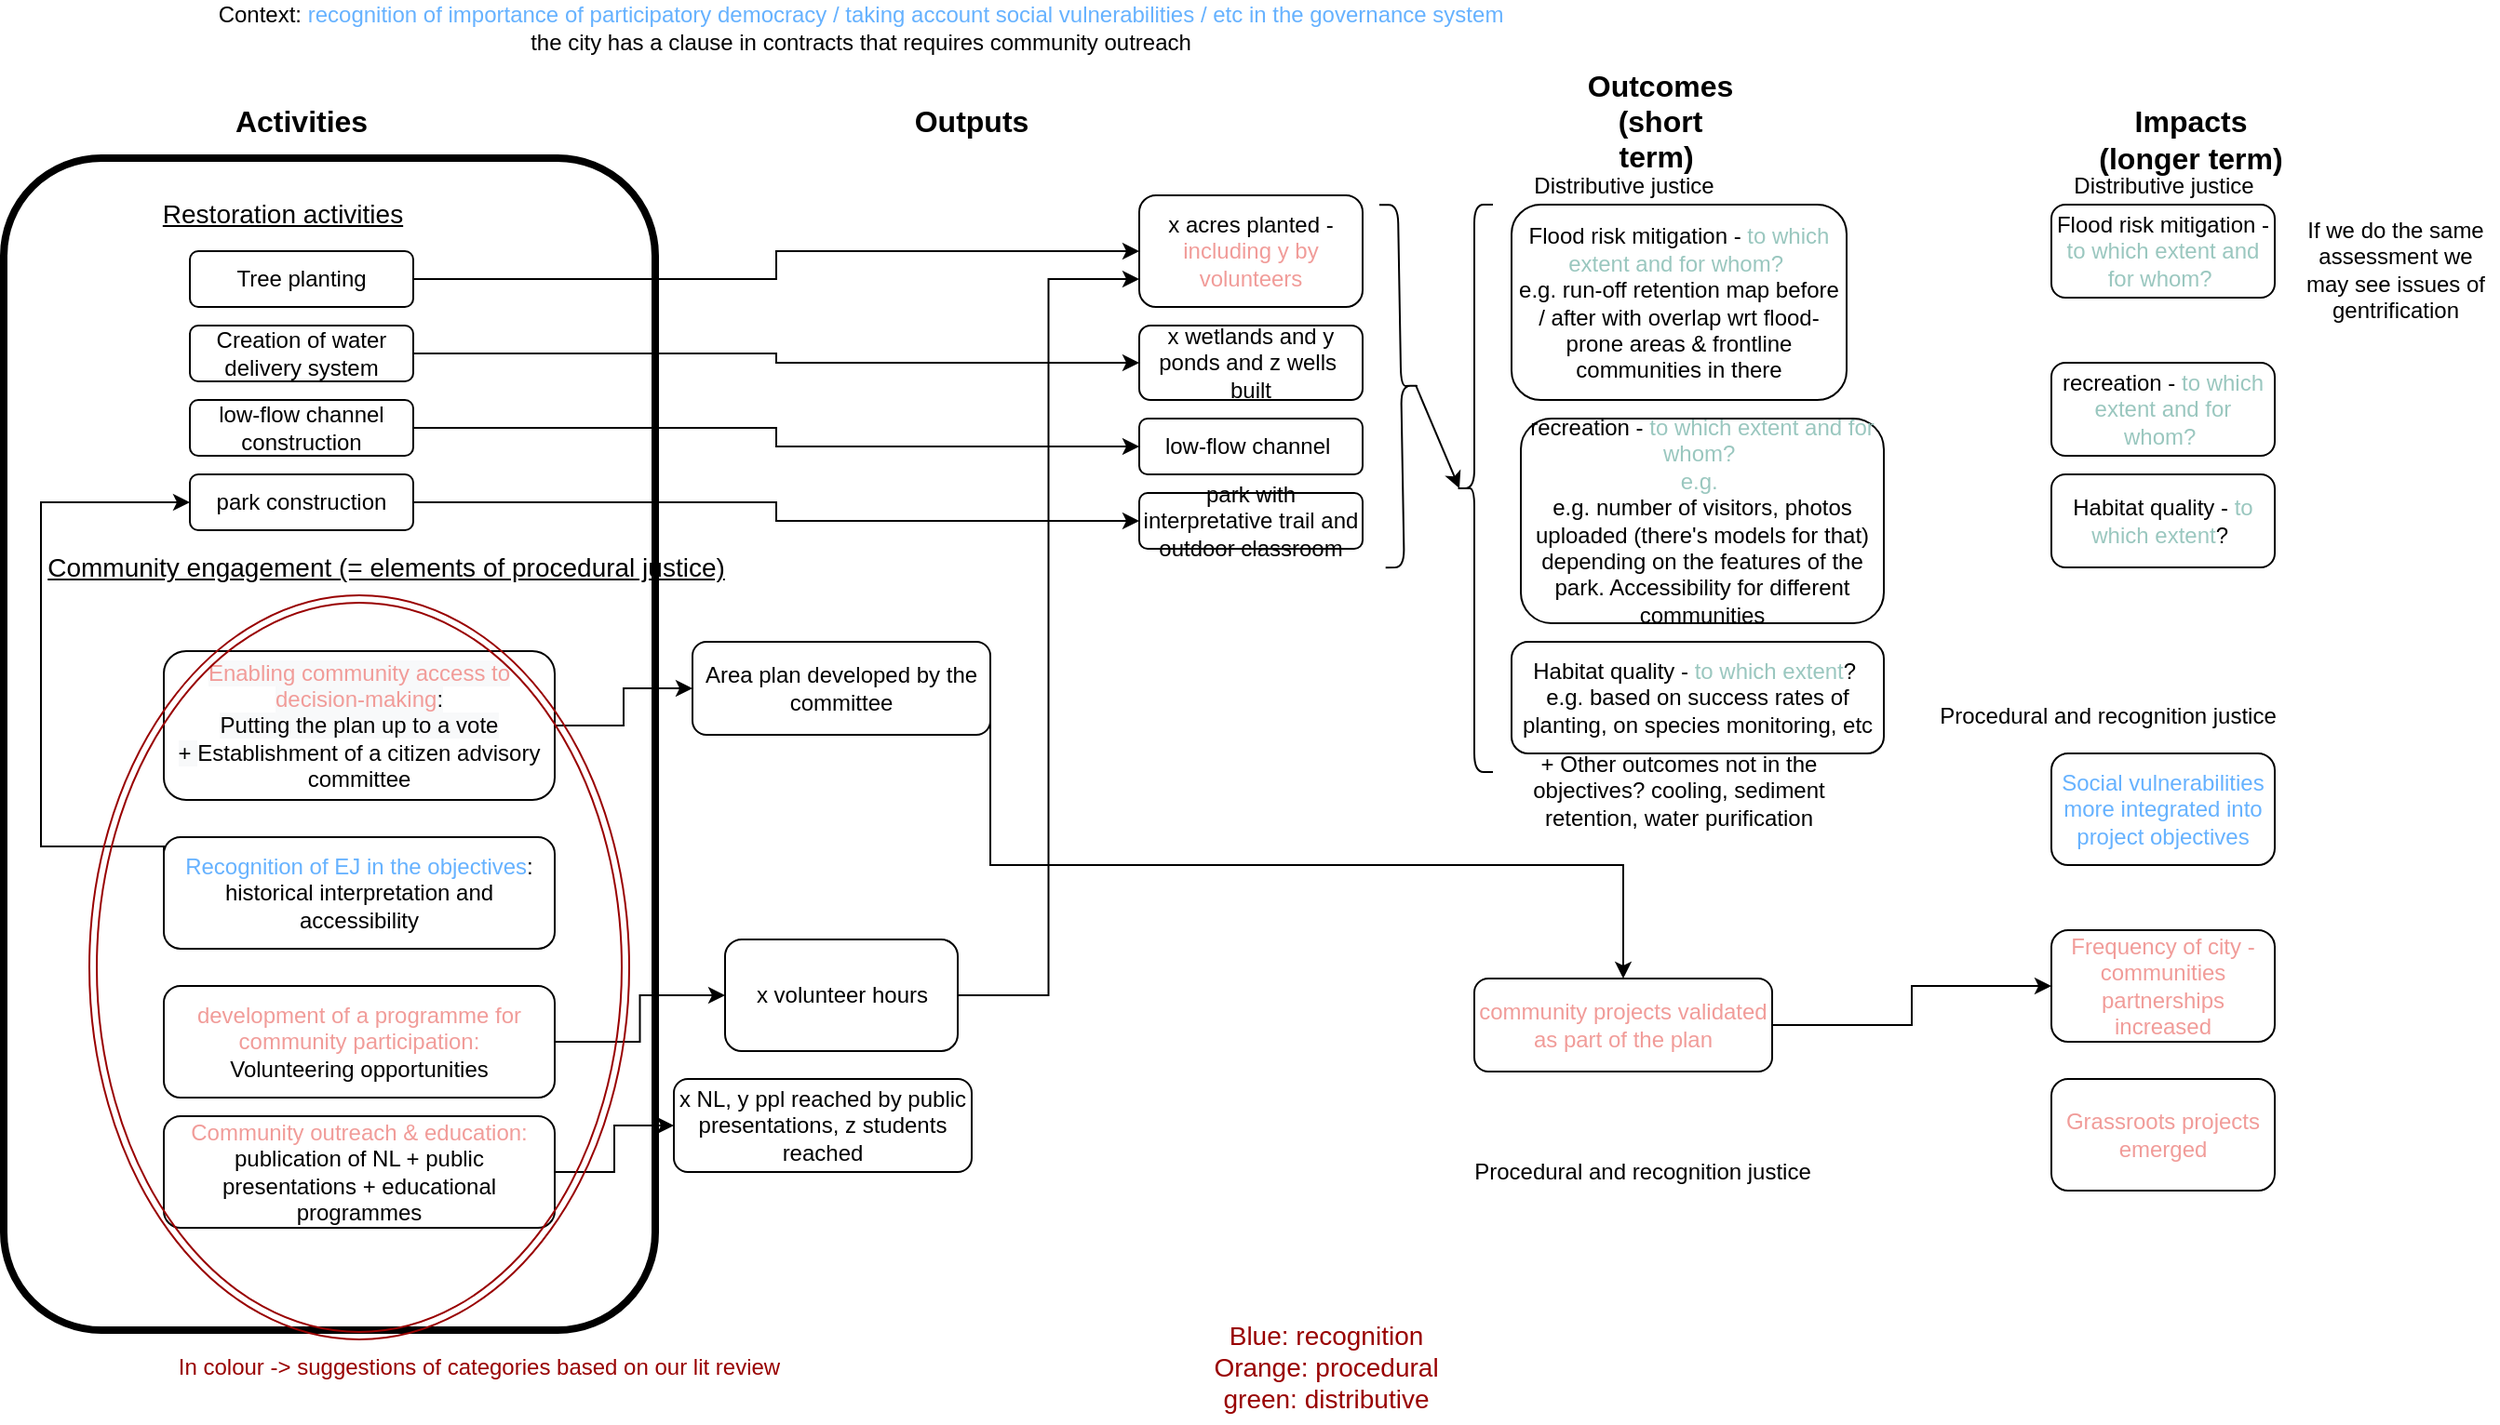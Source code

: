 <mxfile version="13.6.6" type="github">
  <diagram id="vgA6iTGPaxQfXKOa6rfH" name="Page-1">
    <mxGraphModel dx="1576" dy="968" grid="1" gridSize="10" guides="1" tooltips="1" connect="1" arrows="1" fold="1" page="1" pageScale="1" pageWidth="1654" pageHeight="2336" math="0" shadow="0">
      <root>
        <mxCell id="0" />
        <mxCell id="1" parent="0" />
        <mxCell id="vsAwOf1phoWgkUj9JQo5-4" value="" style="rounded=1;whiteSpace=wrap;html=1;fontSize=16;fillColor=none;strokeWidth=4;" vertex="1" parent="1">
          <mxGeometry x="20" y="110" width="350" height="630" as="geometry" />
        </mxCell>
        <mxCell id="OVi4SH4In0DBITWxW0jp-1" value="Activities" style="text;html=1;strokeColor=none;fillColor=none;align=center;verticalAlign=middle;whiteSpace=wrap;rounded=0;fontSize=16;fontStyle=1" parent="1" vertex="1">
          <mxGeometry x="160" y="80" width="40" height="20" as="geometry" />
        </mxCell>
        <mxCell id="OVi4SH4In0DBITWxW0jp-23" style="edgeStyle=orthogonalEdgeStyle;rounded=0;orthogonalLoop=1;jettySize=auto;html=1;exitX=1;exitY=0.5;exitDx=0;exitDy=0;" parent="1" source="OVi4SH4In0DBITWxW0jp-2" target="OVi4SH4In0DBITWxW0jp-16" edge="1">
          <mxGeometry relative="1" as="geometry" />
        </mxCell>
        <mxCell id="OVi4SH4In0DBITWxW0jp-2" value="Tree planting" style="rounded=1;whiteSpace=wrap;html=1;" parent="1" vertex="1">
          <mxGeometry x="120" y="160" width="120" height="30" as="geometry" />
        </mxCell>
        <mxCell id="OVi4SH4In0DBITWxW0jp-3" value="&lt;font style=&quot;font-size: 14px&quot;&gt;&lt;u&gt;Restoration activities&lt;/u&gt;&lt;/font&gt;" style="text;html=1;strokeColor=none;fillColor=none;align=center;verticalAlign=middle;whiteSpace=wrap;rounded=0;" parent="1" vertex="1">
          <mxGeometry x="100" y="130" width="140" height="20" as="geometry" />
        </mxCell>
        <mxCell id="OVi4SH4In0DBITWxW0jp-38" style="edgeStyle=orthogonalEdgeStyle;rounded=0;orthogonalLoop=1;jettySize=auto;html=1;exitX=1;exitY=0.5;exitDx=0;exitDy=0;entryX=0;entryY=0.5;entryDx=0;entryDy=0;" parent="1" source="OVi4SH4In0DBITWxW0jp-4" target="OVi4SH4In0DBITWxW0jp-17" edge="1">
          <mxGeometry relative="1" as="geometry" />
        </mxCell>
        <mxCell id="OVi4SH4In0DBITWxW0jp-4" value="Creation of water delivery system" style="rounded=1;whiteSpace=wrap;html=1;" parent="1" vertex="1">
          <mxGeometry x="120" y="200" width="120" height="30" as="geometry" />
        </mxCell>
        <mxCell id="OVi4SH4In0DBITWxW0jp-36" style="edgeStyle=orthogonalEdgeStyle;rounded=0;orthogonalLoop=1;jettySize=auto;html=1;exitX=1;exitY=0.5;exitDx=0;exitDy=0;entryX=0;entryY=0.5;entryDx=0;entryDy=0;" parent="1" source="OVi4SH4In0DBITWxW0jp-5" target="OVi4SH4In0DBITWxW0jp-18" edge="1">
          <mxGeometry relative="1" as="geometry" />
        </mxCell>
        <mxCell id="OVi4SH4In0DBITWxW0jp-5" value="low-flow channel construction" style="rounded=1;whiteSpace=wrap;html=1;" parent="1" vertex="1">
          <mxGeometry x="120" y="240" width="120" height="30" as="geometry" />
        </mxCell>
        <mxCell id="OVi4SH4In0DBITWxW0jp-34" style="edgeStyle=orthogonalEdgeStyle;rounded=0;orthogonalLoop=1;jettySize=auto;html=1;exitX=1;exitY=0.5;exitDx=0;exitDy=0;" parent="1" source="OVi4SH4In0DBITWxW0jp-6" target="OVi4SH4In0DBITWxW0jp-19" edge="1">
          <mxGeometry relative="1" as="geometry" />
        </mxCell>
        <mxCell id="OVi4SH4In0DBITWxW0jp-6" value="park construction" style="rounded=1;whiteSpace=wrap;html=1;" parent="1" vertex="1">
          <mxGeometry x="120" y="280" width="120" height="30" as="geometry" />
        </mxCell>
        <mxCell id="OVi4SH4In0DBITWxW0jp-7" value="Community engagement (= elements of procedural justice)" style="text;html=1;align=center;verticalAlign=middle;resizable=0;points=[];autosize=1;fontSize=14;fontStyle=4" parent="1" vertex="1">
          <mxGeometry x="35" y="320" width="380" height="20" as="geometry" />
        </mxCell>
        <mxCell id="OVi4SH4In0DBITWxW0jp-25" style="edgeStyle=orthogonalEdgeStyle;rounded=0;orthogonalLoop=1;jettySize=auto;html=1;exitX=1;exitY=0.5;exitDx=0;exitDy=0;entryX=0;entryY=0.5;entryDx=0;entryDy=0;" parent="1" source="OVi4SH4In0DBITWxW0jp-10" target="OVi4SH4In0DBITWxW0jp-20" edge="1">
          <mxGeometry relative="1" as="geometry" />
        </mxCell>
        <mxCell id="OVi4SH4In0DBITWxW0jp-10" value="&lt;span style=&quot;font-family: &amp;#34;helvetica&amp;#34; ; font-size: 12px ; font-style: normal ; font-weight: 400 ; letter-spacing: normal ; text-align: center ; text-indent: 0px ; text-transform: none ; word-spacing: 0px ; background-color: rgb(248 , 249 , 250) ; display: inline ; float: none&quot;&gt;&lt;font color=&quot;#f19c99&quot;&gt;Enabling community access to decision-making&lt;/font&gt;&lt;/span&gt;&lt;span style=&quot;color: rgb(0 , 0 , 0) ; font-family: &amp;#34;helvetica&amp;#34; ; font-size: 12px ; font-style: normal ; font-weight: 400 ; letter-spacing: normal ; text-align: center ; text-indent: 0px ; text-transform: none ; word-spacing: 0px ; background-color: rgb(248 , 249 , 250) ; display: inline ; float: none&quot;&gt;: &lt;br&gt;Putting the plan up to a vote +&amp;nbsp;&lt;/span&gt;Establishment of a citizen advisory committee" style="rounded=1;whiteSpace=wrap;html=1;" parent="1" vertex="1">
          <mxGeometry x="106" y="375" width="210" height="80" as="geometry" />
        </mxCell>
        <mxCell id="OVi4SH4In0DBITWxW0jp-31" style="edgeStyle=orthogonalEdgeStyle;rounded=0;orthogonalLoop=1;jettySize=auto;html=1;exitX=0;exitY=0.5;exitDx=0;exitDy=0;entryX=0;entryY=0.5;entryDx=0;entryDy=0;" parent="1" source="OVi4SH4In0DBITWxW0jp-11" target="OVi4SH4In0DBITWxW0jp-6" edge="1">
          <mxGeometry relative="1" as="geometry">
            <Array as="points">
              <mxPoint x="106" y="480" />
              <mxPoint x="40" y="480" />
              <mxPoint x="40" y="295" />
            </Array>
          </mxGeometry>
        </mxCell>
        <mxCell id="OVi4SH4In0DBITWxW0jp-11" value="&lt;font color=&quot;#66b2ff&quot;&gt;Recognition of EJ in the objectives&lt;/font&gt;: historical interpretation and accessibility" style="rounded=1;whiteSpace=wrap;html=1;" parent="1" vertex="1">
          <mxGeometry x="106" y="475" width="210" height="60" as="geometry" />
        </mxCell>
        <mxCell id="OVi4SH4In0DBITWxW0jp-30" style="edgeStyle=orthogonalEdgeStyle;rounded=0;orthogonalLoop=1;jettySize=auto;html=1;exitX=1;exitY=0.5;exitDx=0;exitDy=0;" parent="1" source="OVi4SH4In0DBITWxW0jp-13" target="OVi4SH4In0DBITWxW0jp-27" edge="1">
          <mxGeometry relative="1" as="geometry" />
        </mxCell>
        <mxCell id="OVi4SH4In0DBITWxW0jp-13" value="&lt;font color=&quot;#f19c99&quot;&gt;development of a programme for community participation:&lt;/font&gt;&lt;br&gt;Volunteering opportunities" style="rounded=1;whiteSpace=wrap;html=1;" parent="1" vertex="1">
          <mxGeometry x="106" y="555" width="210" height="60" as="geometry" />
        </mxCell>
        <mxCell id="OVi4SH4In0DBITWxW0jp-26" style="edgeStyle=orthogonalEdgeStyle;rounded=0;orthogonalLoop=1;jettySize=auto;html=1;exitX=1;exitY=0.5;exitDx=0;exitDy=0;entryX=0;entryY=0.5;entryDx=0;entryDy=0;" parent="1" source="OVi4SH4In0DBITWxW0jp-14" target="OVi4SH4In0DBITWxW0jp-21" edge="1">
          <mxGeometry relative="1" as="geometry" />
        </mxCell>
        <mxCell id="OVi4SH4In0DBITWxW0jp-14" value="&lt;font color=&quot;#f19c99&quot;&gt;Community outreach &amp;amp; education:&lt;/font&gt;&lt;br&gt;publication of NL + public presentations + educational programmes" style="rounded=1;whiteSpace=wrap;html=1;" parent="1" vertex="1">
          <mxGeometry x="106" y="625" width="210" height="60" as="geometry" />
        </mxCell>
        <mxCell id="OVi4SH4In0DBITWxW0jp-15" value="Outputs" style="text;html=1;strokeColor=none;fillColor=none;align=center;verticalAlign=middle;whiteSpace=wrap;rounded=0;fontSize=16;fontStyle=1" parent="1" vertex="1">
          <mxGeometry x="520" y="80" width="40" height="20" as="geometry" />
        </mxCell>
        <mxCell id="OVi4SH4In0DBITWxW0jp-16" value="x acres planted - &lt;font color=&quot;#f19c99&quot;&gt;including y by volunteers&lt;/font&gt;" style="rounded=1;whiteSpace=wrap;html=1;" parent="1" vertex="1">
          <mxGeometry x="630" y="130" width="120" height="60" as="geometry" />
        </mxCell>
        <mxCell id="OVi4SH4In0DBITWxW0jp-17" value="x wetlands and y ponds and z wells&amp;nbsp; built" style="rounded=1;whiteSpace=wrap;html=1;" parent="1" vertex="1">
          <mxGeometry x="630" y="200" width="120" height="40" as="geometry" />
        </mxCell>
        <mxCell id="OVi4SH4In0DBITWxW0jp-18" value="low-flow channel&amp;nbsp;" style="rounded=1;whiteSpace=wrap;html=1;" parent="1" vertex="1">
          <mxGeometry x="630" y="250" width="120" height="30" as="geometry" />
        </mxCell>
        <mxCell id="OVi4SH4In0DBITWxW0jp-19" value="park with interpretative trail and outdoor classroom" style="rounded=1;whiteSpace=wrap;html=1;" parent="1" vertex="1">
          <mxGeometry x="630" y="290" width="120" height="30" as="geometry" />
        </mxCell>
        <mxCell id="OVi4SH4In0DBITWxW0jp-46" style="edgeStyle=orthogonalEdgeStyle;rounded=0;orthogonalLoop=1;jettySize=auto;html=1;exitX=1;exitY=0.5;exitDx=0;exitDy=0;" parent="1" source="OVi4SH4In0DBITWxW0jp-20" target="OVi4SH4In0DBITWxW0jp-45" edge="1">
          <mxGeometry relative="1" as="geometry">
            <Array as="points">
              <mxPoint x="550" y="490" />
              <mxPoint x="890" y="490" />
            </Array>
          </mxGeometry>
        </mxCell>
        <mxCell id="OVi4SH4In0DBITWxW0jp-20" value="Area plan developed by the committee" style="rounded=1;whiteSpace=wrap;html=1;" parent="1" vertex="1">
          <mxGeometry x="390" y="370" width="160" height="50" as="geometry" />
        </mxCell>
        <mxCell id="OVi4SH4In0DBITWxW0jp-21" value="x NL, y ppl reached by public presentations, z students reached" style="rounded=1;whiteSpace=wrap;html=1;" parent="1" vertex="1">
          <mxGeometry x="380" y="605" width="160" height="50" as="geometry" />
        </mxCell>
        <mxCell id="OVi4SH4In0DBITWxW0jp-28" style="edgeStyle=orthogonalEdgeStyle;rounded=0;orthogonalLoop=1;jettySize=auto;html=1;exitX=1;exitY=0.5;exitDx=0;exitDy=0;entryX=0;entryY=0.75;entryDx=0;entryDy=0;" parent="1" source="OVi4SH4In0DBITWxW0jp-27" target="OVi4SH4In0DBITWxW0jp-16" edge="1">
          <mxGeometry relative="1" as="geometry" />
        </mxCell>
        <mxCell id="OVi4SH4In0DBITWxW0jp-27" value="x volunteer hours" style="rounded=1;whiteSpace=wrap;html=1;" parent="1" vertex="1">
          <mxGeometry x="407.5" y="530" width="125" height="60" as="geometry" />
        </mxCell>
        <mxCell id="OVi4SH4In0DBITWxW0jp-42" value="Outcomes (short term)&amp;nbsp;" style="text;html=1;strokeColor=none;fillColor=none;align=center;verticalAlign=middle;whiteSpace=wrap;rounded=0;fontSize=16;fontStyle=1" parent="1" vertex="1">
          <mxGeometry x="870" y="80" width="80" height="20" as="geometry" />
        </mxCell>
        <mxCell id="OVi4SH4In0DBITWxW0jp-44" value="Flood risk mitigation - &lt;font color=&quot;#9ac7bf&quot;&gt;to which extent and for whom?&lt;/font&gt;&amp;nbsp;&lt;br&gt;e.g. run-off retention map before / after with overlap wrt flood-prone areas &amp;amp; frontline communities in there" style="rounded=1;whiteSpace=wrap;html=1;" parent="1" vertex="1">
          <mxGeometry x="830" y="135" width="180" height="105" as="geometry" />
        </mxCell>
        <mxCell id="OVi4SH4In0DBITWxW0jp-80" style="edgeStyle=orthogonalEdgeStyle;rounded=0;orthogonalLoop=1;jettySize=auto;html=1;exitX=1;exitY=0.5;exitDx=0;exitDy=0;entryX=0;entryY=0.5;entryDx=0;entryDy=0;" parent="1" source="OVi4SH4In0DBITWxW0jp-45" target="OVi4SH4In0DBITWxW0jp-73" edge="1">
          <mxGeometry relative="1" as="geometry" />
        </mxCell>
        <mxCell id="OVi4SH4In0DBITWxW0jp-45" value="&lt;font color=&quot;#f19c99&quot;&gt;community projects validated as part of the plan&lt;/font&gt;" style="rounded=1;whiteSpace=wrap;html=1;" parent="1" vertex="1">
          <mxGeometry x="810" y="551" width="160" height="50" as="geometry" />
        </mxCell>
        <mxCell id="OVi4SH4In0DBITWxW0jp-47" value="recreation - &lt;font color=&quot;#9ac7bf&quot;&gt;to which extent and for whom?&amp;nbsp;&lt;/font&gt;&lt;br&gt;&lt;font color=&quot;#9ac7bf&quot;&gt;e.g.&amp;nbsp;&lt;/font&gt;&lt;br&gt;e.g. number of visitors, photos uploaded (there&#39;s models for that) depending on the features of the park. Accessibility for different communities" style="rounded=1;whiteSpace=wrap;html=1;" parent="1" vertex="1">
          <mxGeometry x="835" y="250" width="195" height="110" as="geometry" />
        </mxCell>
        <mxCell id="OVi4SH4In0DBITWxW0jp-48" value="Habitat quality - &lt;font color=&quot;#9ac7bf&quot;&gt;to which extent&lt;/font&gt;?&amp;nbsp;&lt;br&gt;e.g. based on success rates of planting, on species monitoring, etc" style="rounded=1;whiteSpace=wrap;html=1;" parent="1" vertex="1">
          <mxGeometry x="830" y="370" width="200" height="60" as="geometry" />
        </mxCell>
        <mxCell id="OVi4SH4In0DBITWxW0jp-51" value="Distributive justice" style="text;html=1;align=center;verticalAlign=middle;resizable=0;points=[];autosize=1;" parent="1" vertex="1">
          <mxGeometry x="835" y="115" width="110" height="20" as="geometry" />
        </mxCell>
        <mxCell id="OVi4SH4In0DBITWxW0jp-54" value="Impacts (longer term)" style="text;html=1;strokeColor=none;fillColor=none;align=center;verticalAlign=middle;whiteSpace=wrap;rounded=0;fontSize=16;fontStyle=1" parent="1" vertex="1">
          <mxGeometry x="1140" y="90" width="110" height="20" as="geometry" />
        </mxCell>
        <mxCell id="OVi4SH4In0DBITWxW0jp-55" value="" style="shape=curlyBracket;whiteSpace=wrap;html=1;rounded=1;strokeColor=#000000;" parent="1" vertex="1">
          <mxGeometry x="800" y="135" width="20" height="305" as="geometry" />
        </mxCell>
        <mxCell id="OVi4SH4In0DBITWxW0jp-56" value="" style="shape=curlyBracket;whiteSpace=wrap;html=1;rounded=1;strokeColor=#000000;rotation=-181;size=0.5;" parent="1" vertex="1">
          <mxGeometry x="760.65" y="134.99" width="20" height="195" as="geometry" />
        </mxCell>
        <mxCell id="OVi4SH4In0DBITWxW0jp-57" value="" style="endArrow=classic;html=1;entryX=0.1;entryY=0.5;entryDx=0;entryDy=0;entryPerimeter=0;exitX=0.1;exitY=0.5;exitDx=0;exitDy=0;exitPerimeter=0;" parent="1" source="OVi4SH4In0DBITWxW0jp-56" target="OVi4SH4In0DBITWxW0jp-55" edge="1">
          <mxGeometry width="50" height="50" relative="1" as="geometry">
            <mxPoint x="780.65" y="231.91" as="sourcePoint" />
            <mxPoint x="860.65" y="231.91" as="targetPoint" />
          </mxGeometry>
        </mxCell>
        <mxCell id="OVi4SH4In0DBITWxW0jp-60" value="Flood risk mitigation - &lt;font color=&quot;#9ac7bf&quot;&gt;to which extent and for whom?&lt;/font&gt;&amp;nbsp;" style="rounded=1;whiteSpace=wrap;html=1;" parent="1" vertex="1">
          <mxGeometry x="1120" y="134.99" width="120" height="50" as="geometry" />
        </mxCell>
        <mxCell id="OVi4SH4In0DBITWxW0jp-61" value="recreation - &lt;font color=&quot;#9ac7bf&quot;&gt;to which extent and for whom?&amp;nbsp;&lt;/font&gt;" style="rounded=1;whiteSpace=wrap;html=1;" parent="1" vertex="1">
          <mxGeometry x="1120" y="219.99" width="120" height="50" as="geometry" />
        </mxCell>
        <mxCell id="OVi4SH4In0DBITWxW0jp-62" value="Habitat quality - &lt;font color=&quot;#9ac7bf&quot;&gt;to which extent&lt;/font&gt;?&amp;nbsp;" style="rounded=1;whiteSpace=wrap;html=1;" parent="1" vertex="1">
          <mxGeometry x="1120" y="279.99" width="120" height="50" as="geometry" />
        </mxCell>
        <mxCell id="OVi4SH4In0DBITWxW0jp-63" value="Distributive justice" style="text;html=1;align=center;verticalAlign=middle;resizable=0;points=[];autosize=1;" parent="1" vertex="1">
          <mxGeometry x="1125" y="114.99" width="110" height="20" as="geometry" />
        </mxCell>
        <mxCell id="OVi4SH4In0DBITWxW0jp-66" value="If we do the same assessment we may see issues of gentrification" style="text;html=1;strokeColor=none;fillColor=none;align=center;verticalAlign=middle;whiteSpace=wrap;rounded=0;" parent="1" vertex="1">
          <mxGeometry x="1250" y="160" width="110" height="20" as="geometry" />
        </mxCell>
        <mxCell id="OVi4SH4In0DBITWxW0jp-72" value="+ Other outcomes not in the objectives? cooling, sediment retention, water purification" style="text;html=1;strokeColor=none;fillColor=none;align=center;verticalAlign=middle;whiteSpace=wrap;rounded=0;" parent="1" vertex="1">
          <mxGeometry x="835" y="440" width="170" height="20" as="geometry" />
        </mxCell>
        <mxCell id="OVi4SH4In0DBITWxW0jp-73" value="&lt;font color=&quot;#f19c99&quot;&gt;Frequency of city - communities partnerships increased&lt;/font&gt;" style="rounded=1;whiteSpace=wrap;html=1;strokeColor=#000000;" parent="1" vertex="1">
          <mxGeometry x="1120" y="525" width="120" height="60" as="geometry" />
        </mxCell>
        <mxCell id="OVi4SH4In0DBITWxW0jp-75" value="&lt;font color=&quot;#66b2ff&quot;&gt;Social vulnerabilities more integrated into project objectives&lt;/font&gt;" style="rounded=1;whiteSpace=wrap;html=1;strokeColor=#000000;" parent="1" vertex="1">
          <mxGeometry x="1120" y="430" width="120" height="60" as="geometry" />
        </mxCell>
        <mxCell id="OVi4SH4In0DBITWxW0jp-77" value="In colour -&amp;gt; suggestions of categories based on our lit review" style="text;html=1;align=center;verticalAlign=middle;resizable=0;points=[];autosize=1;fontColor=#990000;" parent="1" vertex="1">
          <mxGeometry x="105" y="750" width="340" height="20" as="geometry" />
        </mxCell>
        <mxCell id="OVi4SH4In0DBITWxW0jp-78" value="Context:&lt;font color=&quot;#66b2ff&quot;&gt; recognition of importance of participatory democracy / taking account social vulnerabilities / etc in the governance system&lt;/font&gt;&lt;br&gt;the city has a clause in contracts that requires community outreach" style="text;html=1;align=center;verticalAlign=middle;resizable=0;points=[];autosize=1;" parent="1" vertex="1">
          <mxGeometry x="125" y="25" width="710" height="30" as="geometry" />
        </mxCell>
        <mxCell id="OVi4SH4In0DBITWxW0jp-81" value="&lt;font color=&quot;#f19c99&quot;&gt;Grassroots projects emerged&lt;/font&gt;" style="rounded=1;whiteSpace=wrap;html=1;strokeColor=#000000;" parent="1" vertex="1">
          <mxGeometry x="1120" y="605" width="120" height="60" as="geometry" />
        </mxCell>
        <mxCell id="vsAwOf1phoWgkUj9JQo5-1" value="Procedural and recognition justice" style="text;html=1;align=center;verticalAlign=middle;resizable=0;points=[];autosize=1;" vertex="1" parent="1">
          <mxGeometry x="1050" y="400" width="200" height="20" as="geometry" />
        </mxCell>
        <mxCell id="vsAwOf1phoWgkUj9JQo5-3" value="Procedural and recognition justice" style="text;html=1;align=center;verticalAlign=middle;resizable=0;points=[];autosize=1;" vertex="1" parent="1">
          <mxGeometry x="800" y="645" width="200" height="20" as="geometry" />
        </mxCell>
        <mxCell id="OVi4SH4In0DBITWxW0jp-76" value="" style="ellipse;shape=doubleEllipse;whiteSpace=wrap;html=1;fillColor=none;fontColor=#990000;strokeColor=#990000;" parent="1" vertex="1">
          <mxGeometry x="66" y="345" width="290" height="400" as="geometry" />
        </mxCell>
        <mxCell id="vsAwOf1phoWgkUj9JQo5-6" value="&lt;div&gt;Blue: recognition&lt;/div&gt;&lt;div&gt;Orange: procedural&lt;/div&gt;&lt;div&gt;green: distributive&lt;br&gt;&lt;/div&gt;" style="text;html=1;align=center;verticalAlign=middle;resizable=0;points=[];autosize=1;fontSize=14;fontColor=#990000;" vertex="1" parent="1">
          <mxGeometry x="660" y="730" width="140" height="60" as="geometry" />
        </mxCell>
      </root>
    </mxGraphModel>
  </diagram>
</mxfile>
